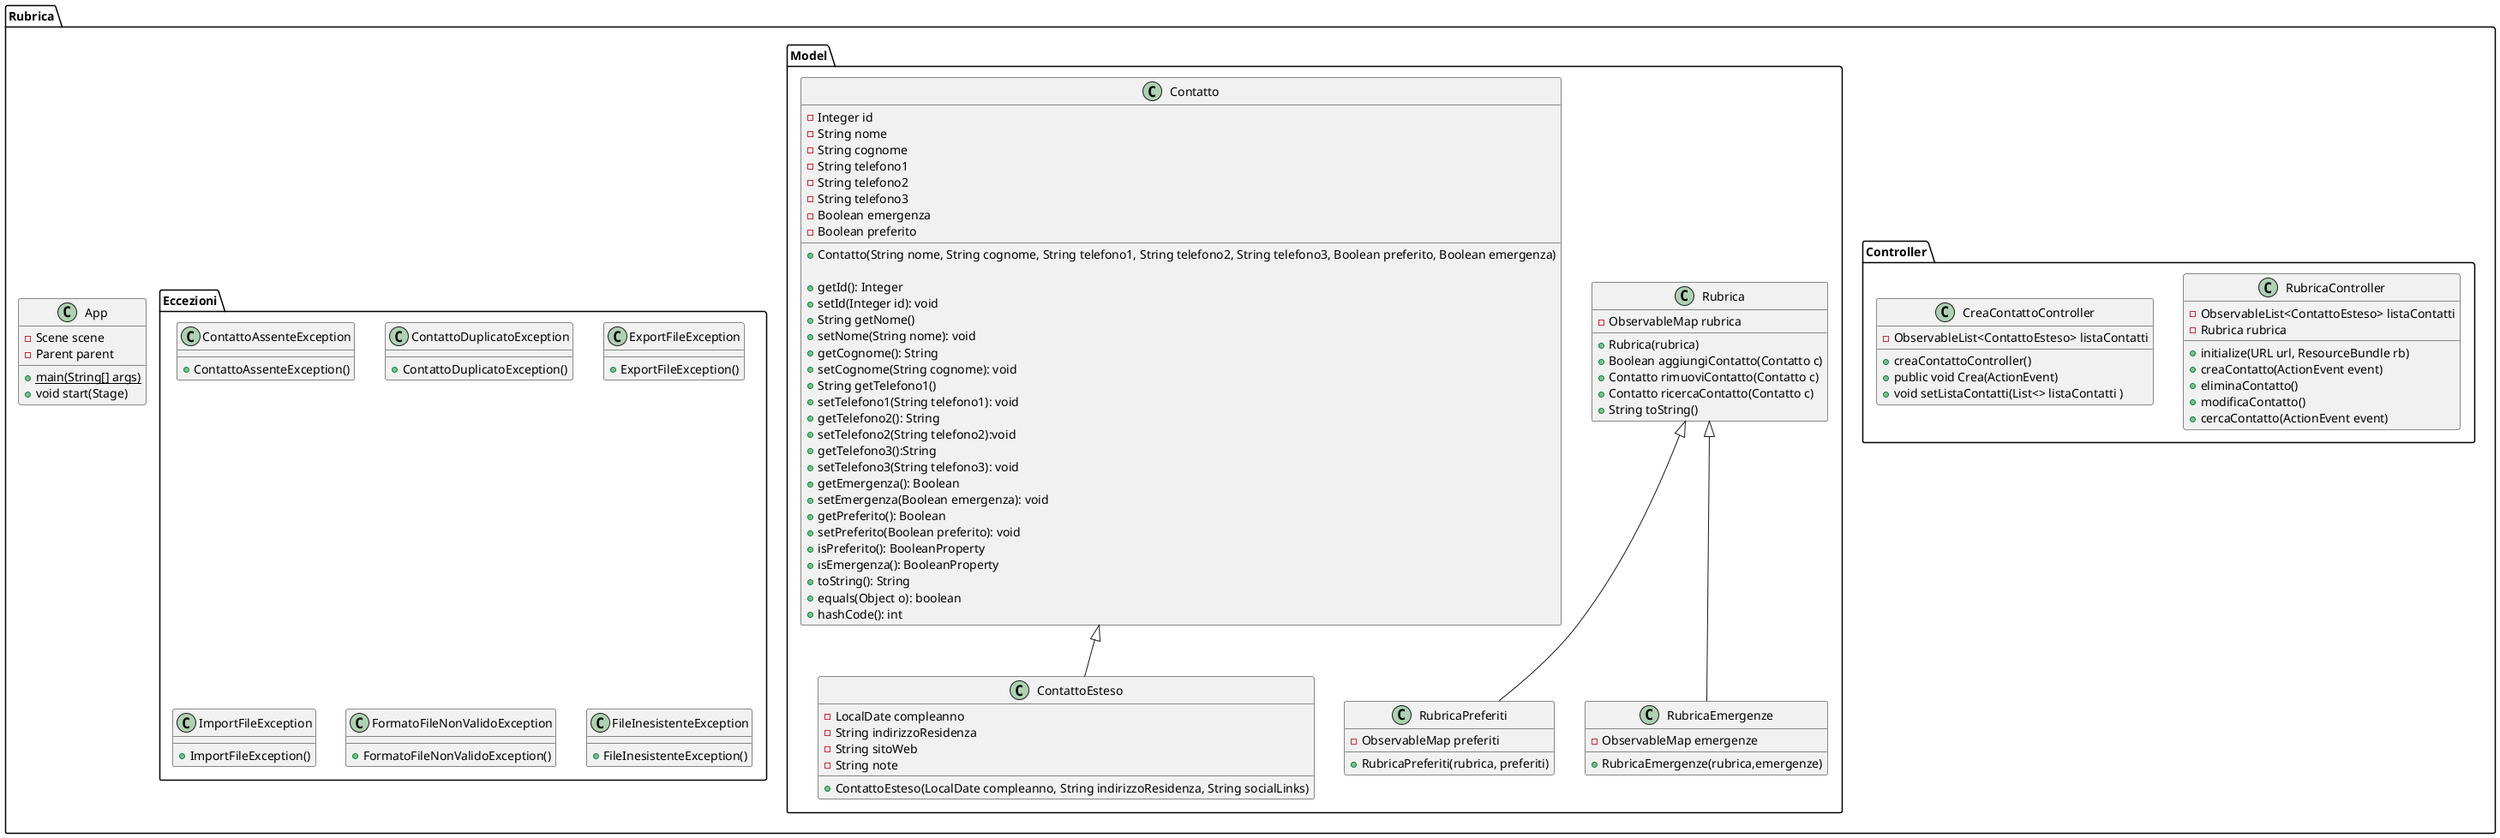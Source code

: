 @startuml
package Rubrica {
        class App {
            - Scene scene
            - Parent parent
            + {static} main(String[] args)
            + void start(Stage)
        }
    package Controller{
        class RubricaController{
            - ObservableList<ContattoEsteso> listaContatti 
            - Rubrica rubrica
            + initialize(URL url, ResourceBundle rb)
            + creaContatto(ActionEvent event)
            + eliminaContatto()
            + modificaContatto()
            + cercaContatto(ActionEvent event)
        }
        class CreaContattoController{
            - ObservableList<ContattoEsteso> listaContatti 
            + creaContattoController()
            + public void Crea(ActionEvent)
            + void setListaContatti(List<> listaContatti )
        }
    }
    package Model{
        class Rubrica{
            - ObservableMap rubrica
            + Rubrica(rubrica)
            + Boolean aggiungiContatto(Contatto c)
            + Contatto rimuoviContatto(Contatto c)
            + Contatto ricercaContatto(Contatto c)
            + String toString()
        }
        class RubricaPreferiti{
            - ObservableMap preferiti
            + RubricaPreferiti(rubrica, preferiti)
        }
        class RubricaEmergenze{
            - ObservableMap emergenze
            + RubricaEmergenze(rubrica,emergenze)
        }

        class Contatto {
    - Integer id
    - String nome
    - String cognome
    - String telefono1
    - String telefono2
    - String telefono3
    - Boolean emergenza
    - Boolean preferito

    + Contatto(String nome, String cognome, String telefono1, String telefono2, String telefono3, Boolean preferito, Boolean emergenza)
    
    + getId(): Integer
    + setId(Integer id): void
    + String getNome()
    + setNome(String nome): void 
    + getCognome(): String 
    + setCognome(String cognome): void 
    + String getTelefono1()
    + setTelefono1(String telefono1): void
    + getTelefono2(): String
    + setTelefono2(String telefono2):void
    + getTelefono3():String
    + setTelefono3(String telefono3): void 
    + getEmergenza(): Boolean 
    + setEmergenza(Boolean emergenza): void 
    + getPreferito(): Boolean
    + setPreferito(Boolean preferito): void
    + isPreferito(): BooleanProperty 
    + isEmergenza(): BooleanProperty 
    + toString(): String 
    + equals(Object o): boolean 
    + hashCode(): int


        }
        class ContattoEsteso {
            - LocalDate compleanno
            - String indirizzoResidenza
            - String sitoWeb
            - String note
            + ContattoEsteso(LocalDate compleanno, String indirizzoResidenza, String socialLinks)

        }
        Contatto <|-- ContattoEsteso
        Rubrica <|-- RubricaEmergenze
        Rubrica <|-- RubricaPreferiti

    }

  package Eccezioni {
    class ContattoAssenteException{
      + ContattoAssenteException()
    }
    class ContattoDuplicatoException{
      + ContattoDuplicatoException()
    }
    class ExportFileException{
      + ExportFileException()
    }
    class ImportFileException{
      + ImportFileException()
    }
    class FormatoFileNonValidoException{
        + FormatoFileNonValidoException()
    }
    class FileInesistenteException{
        + FileInesistenteException()
    }
  }
}
@enduml